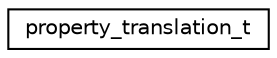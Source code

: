 digraph G
{
  edge [fontname="Helvetica",fontsize="10",labelfontname="Helvetica",labelfontsize="10"];
  node [fontname="Helvetica",fontsize="10",shape=record];
  rankdir="LR";
  Node1 [label="property_translation_t",height=0.2,width=0.4,color="black", fillcolor="white", style="filled",URL="$structproperty__translation__t.html"];
}

